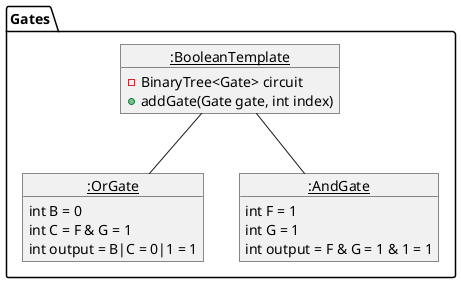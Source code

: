 @startuml

package Gates {
    object "__:BooleanTemplate__" as State1
    object "__:OrGate__" as State2
    object "__:AndGate__" as State3
}

object State1 {
    - BinaryTree<Gate> circuit
    + addGate(Gate gate, int index)
}

object State2 {
    int B = 0
    int C = F & G = 1
    int output = B|C = 0|1 = 1
}

object State3 {
   int F = 1
   int G = 1
   int output = F & G = 1 & 1 = 1
}


State1 -- State2
State1 -- State3

@enduml